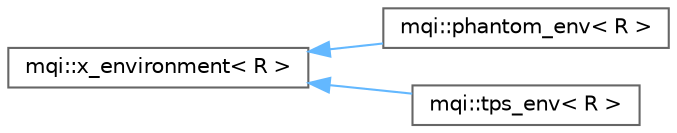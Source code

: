 digraph "Graphical Class Hierarchy"
{
 // LATEX_PDF_SIZE
  bgcolor="transparent";
  edge [fontname=Helvetica,fontsize=10,labelfontname=Helvetica,labelfontsize=10];
  node [fontname=Helvetica,fontsize=10,shape=box,height=0.2,width=0.4];
  rankdir="LR";
  Node0 [id="Node000000",label="mqi::x_environment\< R \>",height=0.2,width=0.4,color="grey40", fillcolor="white", style="filled",URL="$classmqi_1_1x__environment.html",tooltip="A virtual base class for creating Monte Carlo simulation environments."];
  Node0 -> Node1 [id="edge36_Node000000_Node000001",dir="back",color="steelblue1",style="solid",tooltip=" "];
  Node1 [id="Node000001",label="mqi::phantom_env\< R \>",height=0.2,width=0.4,color="grey40", fillcolor="white", style="filled",URL="$classmqi_1_1phantom__env.html",tooltip="Manages a simulation environment with a water phantom."];
  Node0 -> Node2 [id="edge37_Node000000_Node000002",dir="back",color="steelblue1",style="solid",tooltip=" "];
  Node2 [id="Node000002",label="mqi::tps_env\< R \>",height=0.2,width=0.4,color="grey40", fillcolor="white", style="filled",URL="$classmqi_1_1tps__env.html",tooltip="Manages a simulation environment based on a Treatment Planning System (TPS)."];
}
